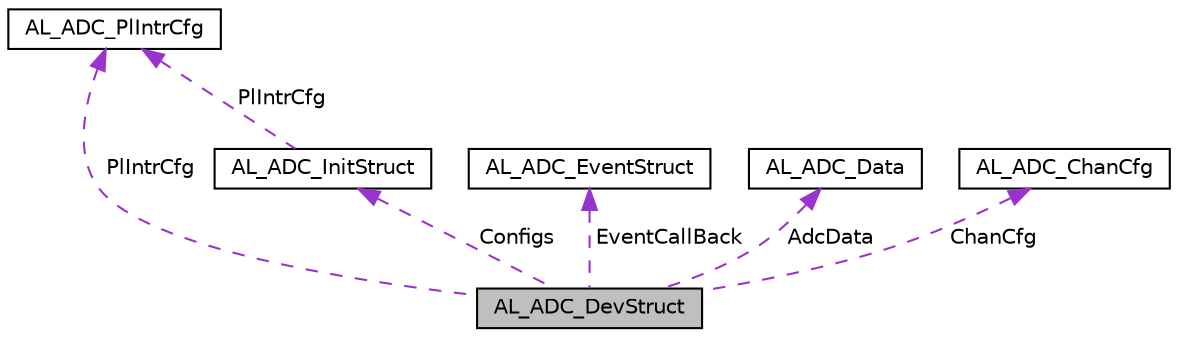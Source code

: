 digraph "AL_ADC_DevStruct"
{
  edge [fontname="Helvetica",fontsize="10",labelfontname="Helvetica",labelfontsize="10"];
  node [fontname="Helvetica",fontsize="10",shape=record];
  Node1 [label="AL_ADC_DevStruct",height=0.2,width=0.4,color="black", fillcolor="grey75", style="filled", fontcolor="black"];
  Node2 -> Node1 [dir="back",color="darkorchid3",fontsize="10",style="dashed",label=" PlIntrCfg" ,fontname="Helvetica"];
  Node2 [label="AL_ADC_PlIntrCfg",height=0.2,width=0.4,color="black", fillcolor="white", style="filled",URL="$structAL__ADC__PlIntrCfg.html"];
  Node3 -> Node1 [dir="back",color="darkorchid3",fontsize="10",style="dashed",label=" EventCallBack" ,fontname="Helvetica"];
  Node3 [label="AL_ADC_EventStruct",height=0.2,width=0.4,color="black", fillcolor="white", style="filled",URL="$structAL__ADC__EventStruct.html"];
  Node4 -> Node1 [dir="back",color="darkorchid3",fontsize="10",style="dashed",label=" AdcData" ,fontname="Helvetica"];
  Node4 [label="AL_ADC_Data",height=0.2,width=0.4,color="black", fillcolor="white", style="filled",URL="$structAL__ADC__Data.html"];
  Node5 -> Node1 [dir="back",color="darkorchid3",fontsize="10",style="dashed",label=" ChanCfg" ,fontname="Helvetica"];
  Node5 [label="AL_ADC_ChanCfg",height=0.2,width=0.4,color="black", fillcolor="white", style="filled",URL="$structAL__ADC__ChanCfg.html"];
  Node6 -> Node1 [dir="back",color="darkorchid3",fontsize="10",style="dashed",label=" Configs" ,fontname="Helvetica"];
  Node6 [label="AL_ADC_InitStruct",height=0.2,width=0.4,color="black", fillcolor="white", style="filled",URL="$structAL__ADC__InitStruct.html"];
  Node2 -> Node6 [dir="back",color="darkorchid3",fontsize="10",style="dashed",label=" PlIntrCfg" ,fontname="Helvetica"];
}
